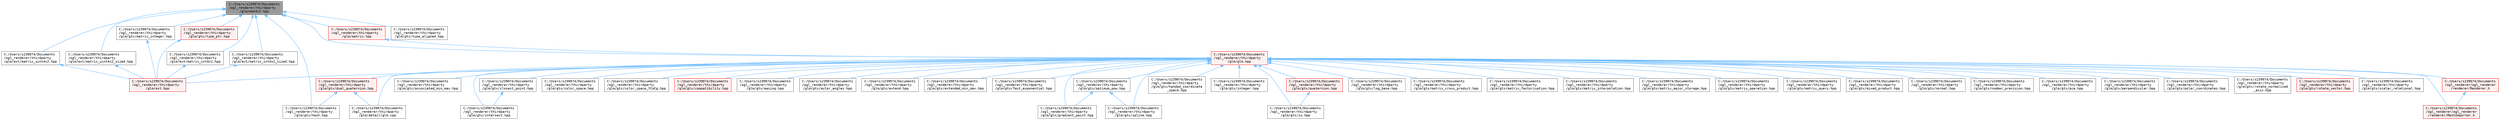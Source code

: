 digraph "C:/Users/s239074/Documents/ogl_renderer/thirdparty/glm/mat4x2.hpp"
{
 // LATEX_PDF_SIZE
  bgcolor="transparent";
  edge [fontname=Terminal,fontsize=10,labelfontname=Helvetica,labelfontsize=10];
  node [fontname=Terminal,fontsize=10,shape=box,height=0.2,width=0.4];
  Node1 [label="C:/Users/s239074/Documents\l/ogl_renderer/thirdparty\l/glm/mat4x2.hpp",height=0.2,width=0.4,color="gray40", fillcolor="grey60", style="filled", fontcolor="black",tooltip=" "];
  Node1 -> Node2 [dir="back",color="steelblue1",style="solid"];
  Node2 [label="C:/Users/s239074/Documents\l/ogl_renderer/thirdparty\l/glm/ext/matrix_int4x2.hpp",height=0.2,width=0.4,color="grey40", fillcolor="white", style="filled",URL="$matrix__int4x2_8hpp.html",tooltip=" "];
  Node2 -> Node3 [dir="back",color="steelblue1",style="solid"];
  Node3 [label="C:/Users/s239074/Documents\l/ogl_renderer/thirdparty\l/glm/ext.hpp",height=0.2,width=0.4,color="red", fillcolor="#FFF0F0", style="filled",URL="$ext_8hpp.html",tooltip=" "];
  Node1 -> Node25 [dir="back",color="steelblue1",style="solid"];
  Node25 [label="C:/Users/s239074/Documents\l/ogl_renderer/thirdparty\l/glm/ext/matrix_int4x2_sized.hpp",height=0.2,width=0.4,color="grey40", fillcolor="white", style="filled",URL="$matrix__int4x2__sized_8hpp.html",tooltip=" "];
  Node25 -> Node3 [dir="back",color="steelblue1",style="solid"];
  Node1 -> Node26 [dir="back",color="steelblue1",style="solid"];
  Node26 [label="C:/Users/s239074/Documents\l/ogl_renderer/thirdparty\l/glm/ext/matrix_uint4x2.hpp",height=0.2,width=0.4,color="grey40", fillcolor="white", style="filled",URL="$matrix__uint4x2_8hpp.html",tooltip=" "];
  Node26 -> Node3 [dir="back",color="steelblue1",style="solid"];
  Node1 -> Node27 [dir="back",color="steelblue1",style="solid"];
  Node27 [label="C:/Users/s239074/Documents\l/ogl_renderer/thirdparty\l/glm/ext/matrix_uint4x2_sized.hpp",height=0.2,width=0.4,color="grey40", fillcolor="white", style="filled",URL="$matrix__uint4x2__sized_8hpp.html",tooltip=" "];
  Node27 -> Node3 [dir="back",color="steelblue1",style="solid"];
  Node1 -> Node28 [dir="back",color="steelblue1",style="solid"];
  Node28 [label="C:/Users/s239074/Documents\l/ogl_renderer/thirdparty\l/glm/glm.hpp",height=0.2,width=0.4,color="red", fillcolor="#FFF0F0", style="filled",URL="$glm_8hpp.html",tooltip=" "];
  Node28 -> Node29 [dir="back",color="steelblue1",style="solid"];
  Node29 [label="C:/Users/s239074/Documents\l/ogl_renderer/ogl_renderer\l/renderer/MeshImporter.h",height=0.2,width=0.4,color="red", fillcolor="#FFF0F0", style="filled",URL="$_mesh_importer_8h.html",tooltip=" "];
  Node28 -> Node30 [dir="back",color="steelblue1",style="solid"];
  Node30 [label="C:/Users/s239074/Documents\l/ogl_renderer/ogl_renderer\l/renderer/Renderer.h",height=0.2,width=0.4,color="red", fillcolor="#FFF0F0", style="filled",URL="$_renderer_8h.html",tooltip=" "];
  Node30 -> Node29 [dir="back",color="steelblue1",style="solid"];
  Node28 -> Node35 [dir="back",color="steelblue1",style="solid"];
  Node35 [label="C:/Users/s239074/Documents\l/ogl_renderer/thirdparty\l/glm/detail/glm.cpp",height=0.2,width=0.4,color="grey40", fillcolor="white", style="filled",URL="$glm_8cpp.html",tooltip=" "];
  Node28 -> Node3 [dir="back",color="steelblue1",style="solid"];
  Node28 -> Node36 [dir="back",color="steelblue1",style="solid"];
  Node36 [label="C:/Users/s239074/Documents\l/ogl_renderer/thirdparty\l/glm/gtx/associated_min_max.hpp",height=0.2,width=0.4,color="grey40", fillcolor="white", style="filled",URL="$associated__min__max_8hpp.html",tooltip=" "];
  Node28 -> Node37 [dir="back",color="steelblue1",style="solid"];
  Node37 [label="C:/Users/s239074/Documents\l/ogl_renderer/thirdparty\l/glm/gtx/closest_point.hpp",height=0.2,width=0.4,color="grey40", fillcolor="white", style="filled",URL="$closest__point_8hpp.html",tooltip=" "];
  Node37 -> Node38 [dir="back",color="steelblue1",style="solid"];
  Node38 [label="C:/Users/s239074/Documents\l/ogl_renderer/thirdparty\l/glm/gtx/intersect.hpp",height=0.2,width=0.4,color="grey40", fillcolor="white", style="filled",URL="$intersect_8hpp.html",tooltip=" "];
  Node28 -> Node39 [dir="back",color="steelblue1",style="solid"];
  Node39 [label="C:/Users/s239074/Documents\l/ogl_renderer/thirdparty\l/glm/gtx/color_space.hpp",height=0.2,width=0.4,color="grey40", fillcolor="white", style="filled",URL="$gtx_2color__space_8hpp.html",tooltip=" "];
  Node28 -> Node40 [dir="back",color="steelblue1",style="solid"];
  Node40 [label="C:/Users/s239074/Documents\l/ogl_renderer/thirdparty\l/glm/gtx/color_space_YCoCg.hpp",height=0.2,width=0.4,color="grey40", fillcolor="white", style="filled",URL="$color__space___y_co_cg_8hpp.html",tooltip=" "];
  Node28 -> Node41 [dir="back",color="steelblue1",style="solid"];
  Node41 [label="C:/Users/s239074/Documents\l/ogl_renderer/thirdparty\l/glm/gtx/compatibility.hpp",height=0.2,width=0.4,color="red", fillcolor="#FFF0F0", style="filled",URL="$compatibility_8hpp.html",tooltip=" "];
  Node28 -> Node44 [dir="back",color="steelblue1",style="solid"];
  Node44 [label="C:/Users/s239074/Documents\l/ogl_renderer/thirdparty\l/glm/gtx/dual_quaternion.hpp",height=0.2,width=0.4,color="red", fillcolor="#FFF0F0", style="filled",URL="$dual__quaternion_8hpp.html",tooltip=" "];
  Node44 -> Node35 [dir="back",color="steelblue1",style="solid"];
  Node44 -> Node45 [dir="back",color="steelblue1",style="solid"];
  Node45 [label="C:/Users/s239074/Documents\l/ogl_renderer/thirdparty\l/glm/gtx/hash.hpp",height=0.2,width=0.4,color="grey40", fillcolor="white", style="filled",URL="$hash_8hpp.html",tooltip=" "];
  Node28 -> Node50 [dir="back",color="steelblue1",style="solid"];
  Node50 [label="C:/Users/s239074/Documents\l/ogl_renderer/thirdparty\l/glm/gtx/easing.hpp",height=0.2,width=0.4,color="grey40", fillcolor="white", style="filled",URL="$easing_8hpp.html",tooltip=" "];
  Node28 -> Node43 [dir="back",color="steelblue1",style="solid"];
  Node43 [label="C:/Users/s239074/Documents\l/ogl_renderer/thirdparty\l/glm/gtx/euler_angles.hpp",height=0.2,width=0.4,color="grey40", fillcolor="white", style="filled",URL="$euler__angles_8hpp.html",tooltip=" "];
  Node28 -> Node51 [dir="back",color="steelblue1",style="solid"];
  Node51 [label="C:/Users/s239074/Documents\l/ogl_renderer/thirdparty\l/glm/gtx/extend.hpp",height=0.2,width=0.4,color="grey40", fillcolor="white", style="filled",URL="$extend_8hpp.html",tooltip=" "];
  Node28 -> Node52 [dir="back",color="steelblue1",style="solid"];
  Node52 [label="C:/Users/s239074/Documents\l/ogl_renderer/thirdparty\l/glm/gtx/extended_min_max.hpp",height=0.2,width=0.4,color="grey40", fillcolor="white", style="filled",URL="$extended__min__max_8hpp.html",tooltip=" "];
  Node28 -> Node53 [dir="back",color="steelblue1",style="solid"];
  Node53 [label="C:/Users/s239074/Documents\l/ogl_renderer/thirdparty\l/glm/gtx/fast_exponential.hpp",height=0.2,width=0.4,color="grey40", fillcolor="white", style="filled",URL="$fast__exponential_8hpp.html",tooltip=" "];
  Node28 -> Node54 [dir="back",color="steelblue1",style="solid"];
  Node54 [label="C:/Users/s239074/Documents\l/ogl_renderer/thirdparty\l/glm/gtx/gradient_paint.hpp",height=0.2,width=0.4,color="grey40", fillcolor="white", style="filled",URL="$gradient__paint_8hpp.html",tooltip=" "];
  Node28 -> Node55 [dir="back",color="steelblue1",style="solid"];
  Node55 [label="C:/Users/s239074/Documents\l/ogl_renderer/thirdparty\l/glm/gtx/handed_coordinate\l_space.hpp",height=0.2,width=0.4,color="grey40", fillcolor="white", style="filled",URL="$handed__coordinate__space_8hpp.html",tooltip=" "];
  Node28 -> Node56 [dir="back",color="steelblue1",style="solid"];
  Node56 [label="C:/Users/s239074/Documents\l/ogl_renderer/thirdparty\l/glm/gtx/integer.hpp",height=0.2,width=0.4,color="grey40", fillcolor="white", style="filled",URL="$gtx_2integer_8hpp.html",tooltip=" "];
  Node28 -> Node38 [dir="back",color="steelblue1",style="solid"];
  Node28 -> Node49 [dir="back",color="steelblue1",style="solid"];
  Node49 [label="C:/Users/s239074/Documents\l/ogl_renderer/thirdparty\l/glm/gtx/io.hpp",height=0.2,width=0.4,color="grey40", fillcolor="white", style="filled",URL="$io_8hpp.html",tooltip=" "];
  Node28 -> Node57 [dir="back",color="steelblue1",style="solid"];
  Node57 [label="C:/Users/s239074/Documents\l/ogl_renderer/thirdparty\l/glm/gtx/log_base.hpp",height=0.2,width=0.4,color="grey40", fillcolor="white", style="filled",URL="$log__base_8hpp.html",tooltip=" "];
  Node28 -> Node58 [dir="back",color="steelblue1",style="solid"];
  Node58 [label="C:/Users/s239074/Documents\l/ogl_renderer/thirdparty\l/glm/gtx/matrix_cross_product.hpp",height=0.2,width=0.4,color="grey40", fillcolor="white", style="filled",URL="$matrix__cross__product_8hpp.html",tooltip=" "];
  Node28 -> Node59 [dir="back",color="steelblue1",style="solid"];
  Node59 [label="C:/Users/s239074/Documents\l/ogl_renderer/thirdparty\l/glm/gtx/matrix_factorisation.hpp",height=0.2,width=0.4,color="grey40", fillcolor="white", style="filled",URL="$matrix__factorisation_8hpp.html",tooltip=" "];
  Node28 -> Node60 [dir="back",color="steelblue1",style="solid"];
  Node60 [label="C:/Users/s239074/Documents\l/ogl_renderer/thirdparty\l/glm/gtx/matrix_interpolation.hpp",height=0.2,width=0.4,color="grey40", fillcolor="white", style="filled",URL="$matrix__interpolation_8hpp.html",tooltip=" "];
  Node28 -> Node61 [dir="back",color="steelblue1",style="solid"];
  Node61 [label="C:/Users/s239074/Documents\l/ogl_renderer/thirdparty\l/glm/gtx/matrix_major_storage.hpp",height=0.2,width=0.4,color="grey40", fillcolor="white", style="filled",URL="$matrix__major__storage_8hpp.html",tooltip=" "];
  Node28 -> Node62 [dir="back",color="steelblue1",style="solid"];
  Node62 [label="C:/Users/s239074/Documents\l/ogl_renderer/thirdparty\l/glm/gtx/matrix_operation.hpp",height=0.2,width=0.4,color="grey40", fillcolor="white", style="filled",URL="$matrix__operation_8hpp.html",tooltip=" "];
  Node28 -> Node63 [dir="back",color="steelblue1",style="solid"];
  Node63 [label="C:/Users/s239074/Documents\l/ogl_renderer/thirdparty\l/glm/gtx/matrix_query.hpp",height=0.2,width=0.4,color="grey40", fillcolor="white", style="filled",URL="$matrix__query_8hpp.html",tooltip=" "];
  Node28 -> Node64 [dir="back",color="steelblue1",style="solid"];
  Node64 [label="C:/Users/s239074/Documents\l/ogl_renderer/thirdparty\l/glm/gtx/mixed_product.hpp",height=0.2,width=0.4,color="grey40", fillcolor="white", style="filled",URL="$mixed__product_8hpp.html",tooltip=" "];
  Node28 -> Node65 [dir="back",color="steelblue1",style="solid"];
  Node65 [label="C:/Users/s239074/Documents\l/ogl_renderer/thirdparty\l/glm/gtx/normal.hpp",height=0.2,width=0.4,color="grey40", fillcolor="white", style="filled",URL="$normal_8hpp.html",tooltip=" "];
  Node28 -> Node66 [dir="back",color="steelblue1",style="solid"];
  Node66 [label="C:/Users/s239074/Documents\l/ogl_renderer/thirdparty\l/glm/gtx/number_precision.hpp",height=0.2,width=0.4,color="grey40", fillcolor="white", style="filled",URL="$number__precision_8hpp.html",tooltip=" "];
  Node28 -> Node67 [dir="back",color="steelblue1",style="solid"];
  Node67 [label="C:/Users/s239074/Documents\l/ogl_renderer/thirdparty\l/glm/gtx/optimum_pow.hpp",height=0.2,width=0.4,color="grey40", fillcolor="white", style="filled",URL="$optimum__pow_8hpp.html",tooltip=" "];
  Node67 -> Node54 [dir="back",color="steelblue1",style="solid"];
  Node67 -> Node68 [dir="back",color="steelblue1",style="solid"];
  Node68 [label="C:/Users/s239074/Documents\l/ogl_renderer/thirdparty\l/glm/gtx/spline.hpp",height=0.2,width=0.4,color="grey40", fillcolor="white", style="filled",URL="$spline_8hpp.html",tooltip=" "];
  Node28 -> Node69 [dir="back",color="steelblue1",style="solid"];
  Node69 [label="C:/Users/s239074/Documents\l/ogl_renderer/thirdparty\l/glm/gtx/pca.hpp",height=0.2,width=0.4,color="grey40", fillcolor="white", style="filled",URL="$pca_8hpp.html",tooltip=" "];
  Node28 -> Node70 [dir="back",color="steelblue1",style="solid"];
  Node70 [label="C:/Users/s239074/Documents\l/ogl_renderer/thirdparty\l/glm/gtx/perpendicular.hpp",height=0.2,width=0.4,color="grey40", fillcolor="white", style="filled",URL="$perpendicular_8hpp.html",tooltip=" "];
  Node28 -> Node71 [dir="back",color="steelblue1",style="solid"];
  Node71 [label="C:/Users/s239074/Documents\l/ogl_renderer/thirdparty\l/glm/gtx/polar_coordinates.hpp",height=0.2,width=0.4,color="grey40", fillcolor="white", style="filled",URL="$polar__coordinates_8hpp.html",tooltip=" "];
  Node28 -> Node72 [dir="back",color="steelblue1",style="solid"];
  Node72 [label="C:/Users/s239074/Documents\l/ogl_renderer/thirdparty\l/glm/gtx/quaternion.hpp",height=0.2,width=0.4,color="red", fillcolor="#FFF0F0", style="filled",URL="$gtx_2quaternion_8hpp.html",tooltip=" "];
  Node72 -> Node49 [dir="back",color="steelblue1",style="solid"];
  Node28 -> Node75 [dir="back",color="steelblue1",style="solid"];
  Node75 [label="C:/Users/s239074/Documents\l/ogl_renderer/thirdparty\l/glm/gtx/rotate_normalized\l_axis.hpp",height=0.2,width=0.4,color="grey40", fillcolor="white", style="filled",URL="$rotate__normalized__axis_8hpp.html",tooltip=" "];
  Node28 -> Node76 [dir="back",color="steelblue1",style="solid"];
  Node76 [label="C:/Users/s239074/Documents\l/ogl_renderer/thirdparty\l/glm/gtx/rotate_vector.hpp",height=0.2,width=0.4,color="red", fillcolor="#FFF0F0", style="filled",URL="$rotate__vector_8hpp.html",tooltip=" "];
  Node28 -> Node77 [dir="back",color="steelblue1",style="solid"];
  Node77 [label="C:/Users/s239074/Documents\l/ogl_renderer/thirdparty\l/glm/gtx/scalar_relational.hpp",height=0.2,width=0.4,color="grey40", fillcolor="white", style="filled",URL="$gtx_2scalar__relational_8hpp.html",tooltip=" "];
  Node28 -> Node68 [dir="back",color="steelblue1",style="solid"];
  Node1 -> Node87 [dir="back",color="steelblue1",style="solid"];
  Node87 [label="C:/Users/s239074/Documents\l/ogl_renderer/thirdparty\l/glm/gtc/matrix_integer.hpp",height=0.2,width=0.4,color="grey40", fillcolor="white", style="filled",URL="$gtc_2matrix__integer_8hpp.html",tooltip=" "];
  Node87 -> Node3 [dir="back",color="steelblue1",style="solid"];
  Node1 -> Node88 [dir="back",color="steelblue1",style="solid"];
  Node88 [label="C:/Users/s239074/Documents\l/ogl_renderer/thirdparty\l/glm/gtc/type_aligned.hpp",height=0.2,width=0.4,color="grey40", fillcolor="white", style="filled",URL="$gtc_2type__aligned_8hpp.html",tooltip=" "];
  Node1 -> Node89 [dir="back",color="steelblue1",style="solid"];
  Node89 [label="C:/Users/s239074/Documents\l/ogl_renderer/thirdparty\l/glm/gtc/type_ptr.hpp",height=0.2,width=0.4,color="red", fillcolor="#FFF0F0", style="filled",URL="$type__ptr_8hpp.html",tooltip=" "];
  Node89 -> Node3 [dir="back",color="steelblue1",style="solid"];
  Node1 -> Node45 [dir="back",color="steelblue1",style="solid"];
  Node1 -> Node91 [dir="back",color="steelblue1",style="solid"];
  Node91 [label="C:/Users/s239074/Documents\l/ogl_renderer/thirdparty\l/glm/matrix.hpp",height=0.2,width=0.4,color="red", fillcolor="#FFF0F0", style="filled",URL="$matrix_8hpp.html",tooltip=" "];
  Node91 -> Node28 [dir="back",color="steelblue1",style="solid"];
}
